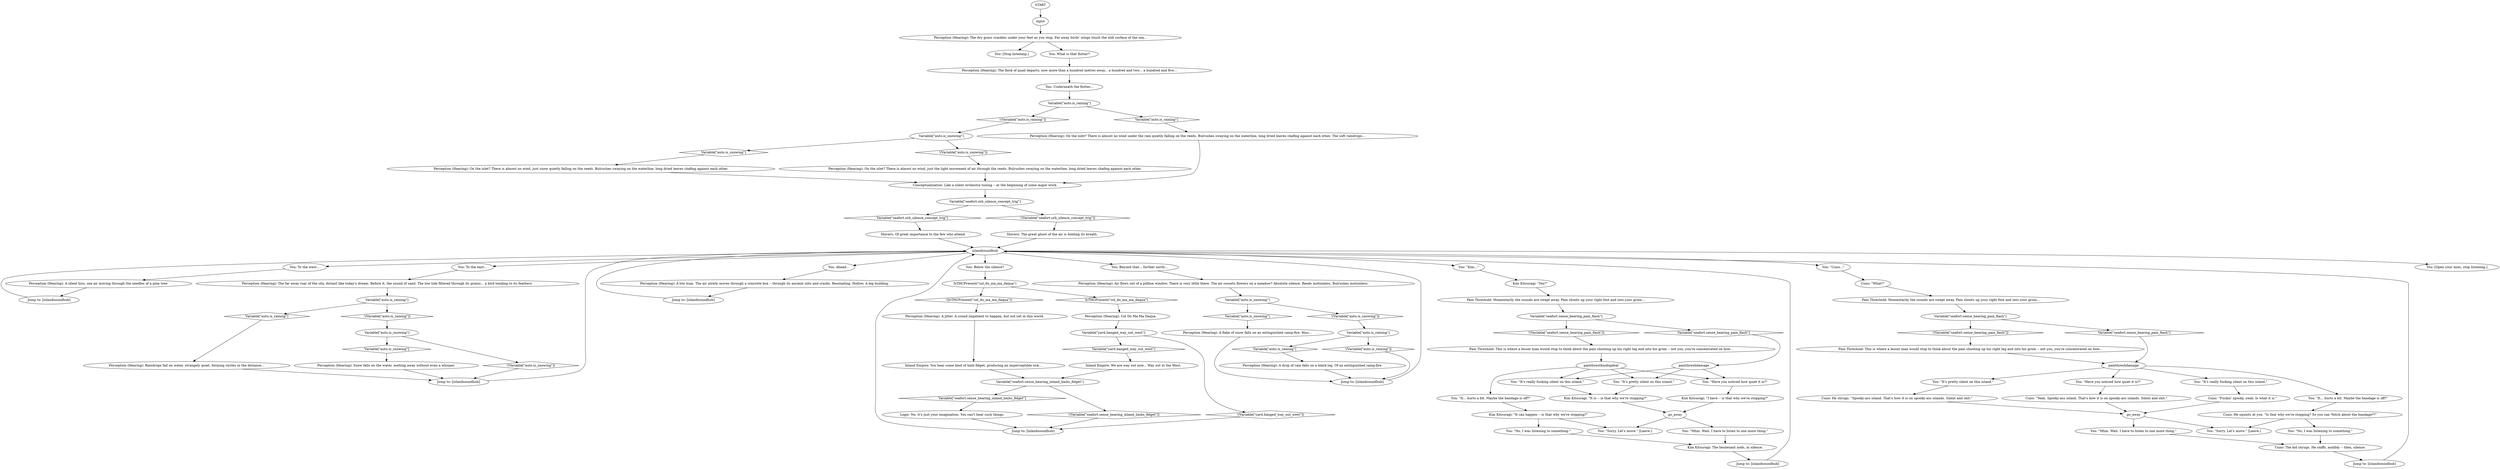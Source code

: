 # SEAFORT ORB / quiet on the island
# (afterthought on silence and sounds)
# ==================================================
digraph G {
	  0 [label="START"];
	  1 [label="input"];
	  2 [label="Shivers: Of great importance to the few who attend."];
	  3 [label="You: To the east..."];
	  4 [label="Jump to: [islandsoundhub]"];
	  5 [label="Cuno: \"What?\""];
	  6 [label="Perception (Hearing): On the islet? There is almost no wind, just snow quietly falling on the reeds. Bulrushes swaying on the waterline, long dried leaves chafing against each other."];
	  7 [label="Variable[\"seafort.orb_silence_concept_trig\"]"];
	  8 [label="Variable[\"seafort.orb_silence_concept_trig\"]", shape=diamond];
	  9 [label="!(Variable[\"seafort.orb_silence_concept_trig\"])", shape=diamond];
	  10 [label="You: Ahead..."];
	  11 [label="Perception (Hearing): Air flows out of a pillbox window. There is very little there. The air cossets flowers on a meadow? Absolute silence. Reeds motionless. Bulrushes motionless."];
	  12 [label="You: \"Have you noticed how quiet it is?\""];
	  13 [label="Perception (Hearing): On the islet? There is almost no wind under the rain quietly falling on the reeds. Bulrushes swaying on the waterline, long dried leaves chafing against each other. The soft raindrops..."];
	  14 [label="Shivers: The great ghost of the air is holding its breath."];
	  15 [label="islandsoundhub"];
	  16 [label="You: Below the silence?"];
	  17 [label="Variable[\"seafort.sense_hearing_pain_flash\"]"];
	  18 [label="Variable[\"seafort.sense_hearing_pain_flash\"]", shape=diamond];
	  19 [label="!(Variable[\"seafort.sense_hearing_pain_flash\"])", shape=diamond];
	  20 [label="You: \"It... hurts a bit. Maybe the bandage is off?\""];
	  21 [label="Conceptualization: Like a silent orchestra tuning -- at the beginning of some major work."];
	  22 [label="You: \"It's really fucking silent on this island.\""];
	  23 [label="Kim Kitsuragi: \"It can happen -- is that why we're stopping?\""];
	  24 [label="Pain Threshold: Momentarily the sounds are swept away. Pain shoots up your right foot and into your groin..."];
	  25 [label="Variable[\"seafort.sense_hearing_pain_flash\"]"];
	  26 [label="Variable[\"seafort.sense_hearing_pain_flash\"]", shape=diamond];
	  27 [label="!(Variable[\"seafort.sense_hearing_pain_flash\"])", shape=diamond];
	  28 [label="Variable[\"auto.is_snowing\"]"];
	  29 [label="Variable[\"auto.is_snowing\"]", shape=diamond];
	  30 [label="!(Variable[\"auto.is_snowing\"])", shape=diamond];
	  31 [label="Perception (Hearing): On the islet? There is almost no wind, just the light movement of air through the reeds. Bulrushes swaying on the waterline, long dried leaves chafing against each other."];
	  32 [label="Jump to: [islandsoundhub]"];
	  33 [label="Kim Kitsuragi: \"It is -- is that why we're stopping?\""];
	  34 [label="Perception (Hearing): The far away roar of the city, distant like today's dream. Before it, the sound of sand. The low tide filtered through its grains... a bird tending to its feathers."];
	  35 [label="You: Beyond that... further north..."];
	  36 [label="Pain Threshold: This is where a lesser man would stop to think about the pain shooting up his right leg and into his groin -- not you, you're concentrated on how..."];
	  37 [label="Perception (Hearing): A drop of rain falls on a black log. Of an extinguished camp-fire."];
	  38 [label="IsTHCPresent(\"col_do_ma_ma_daqua\")"];
	  39 [label="IsTHCPresent(\"col_do_ma_ma_daqua\")", shape=diamond];
	  40 [label="!(IsTHCPresent(\"col_do_ma_ma_daqua\"))", shape=diamond];
	  41 [label="painthreshdamage"];
	  42 [label="painthreshdamage"];
	  43 [label="Cuno: He squints at you. \"Is that why we're stopping? So you can *bitch about the bandage*?\""];
	  44 [label="You: \"No, I was listening to something.\""];
	  45 [label="Perception (Hearing): The dry grass crackles under your feet as you stop. Far away birds' wings touch the still surface of the sea..."];
	  46 [label="You: \"Kim...\""];
	  47 [label="Variable[\"seafort.sense_hearing_inland_limbs_fidget\"]"];
	  48 [label="Variable[\"seafort.sense_hearing_inland_limbs_fidget\"]", shape=diamond];
	  49 [label="!(Variable[\"seafort.sense_hearing_inland_limbs_fidget\"])", shape=diamond];
	  50 [label="Pain Threshold: This is where a lesser man would stop to think about the pain shooting up his right leg and into his groin -- not you, you're concentrated on how..."];
	  51 [label="You: \"It's pretty silent on this island.\""];
	  52 [label="You: [Stop listening.]"];
	  53 [label="You: Underneath the flutter..."];
	  54 [label="You: To the west..."];
	  55 [label="Perception (Hearing): A jitter. A sound impatient to happen, but not yet in this world."];
	  56 [label="go_away"];
	  57 [label="painthresthnobigdeal"];
	  58 [label="Variable[\"auto.is_raining\"]"];
	  59 [label="Variable[\"auto.is_raining\"]", shape=diamond];
	  60 [label="!(Variable[\"auto.is_raining\"])", shape=diamond];
	  61 [label="Perception (Hearing): A silent hiss, sea air moving through the needles of a pine tree."];
	  62 [label="Perception (Hearing): Raindrops fall on water, strangely quiet, forming circles in the distance..."];
	  63 [label="Perception (Hearing): Snow falls on the water, melting away without even a whisper."];
	  64 [label="Variable[\"auto.is_raining\"]"];
	  65 [label="Variable[\"auto.is_raining\"]", shape=diamond];
	  66 [label="!(Variable[\"auto.is_raining\"])", shape=diamond];
	  67 [label="Kim Kitsuragi: \"Yes?\""];
	  69 [label="Perception (Hearing): The flock of quail departs; now more than a hundred metres away... a hundred and two... a hundred and five..."];
	  70 [label="Variable[\"auto.is_snowing\"]"];
	  71 [label="Variable[\"auto.is_snowing\"]", shape=diamond];
	  72 [label="!(Variable[\"auto.is_snowing\"])", shape=diamond];
	  73 [label="Jump to: [islandsoundhub]"];
	  74 [label="Logic: No, it's just your imagination. You can't hear such things."];
	  75 [label="You: \"It's really fucking silent on this island.\""];
	  76 [label="You: \"Mhm. Wait. I have to listen to one more thing.\""];
	  77 [label="Variable[\"yard.hanged_way_out_west\"]"];
	  78 [label="Variable[\"yard.hanged_way_out_west\"]", shape=diamond];
	  79 [label="!(Variable[\"yard.hanged_way_out_west\"])", shape=diamond];
	  80 [label="You: \"It's pretty silent on this island.\""];
	  81 [label="Cuno: \"Yeah. Spooky-ass island. That's how it is on spooky-ass islands. Silent and shit.\""];
	  82 [label="Cuno: The kid shrugs. He sniffs, audibly -- then, silence."];
	  83 [label="Inland Empire: You hear some kind of limb fidget, producing an imperceptible tick..."];
	  84 [label="Inland Empire: We are way out now... Way out in the West."];
	  85 [label="You: \"Sorry. Let's move.\" [Leave.]"];
	  86 [label="You: \"It... hurts a bit. Maybe the bandage is off?\""];
	  87 [label="go_away"];
	  88 [label="Perception (Hearing): A flake of snow falls on an extinguished camp-fire. Hiss..."];
	  89 [label="You: \"Mhm. Wait. I have to listen to one more thing.\""];
	  90 [label="Pain Threshold: Momentarily the sounds are swept away. Pain shoots up your right foot and into your groin..."];
	  91 [label="Variable[\"auto.is_raining\"]"];
	  92 [label="Variable[\"auto.is_raining\"]", shape=diamond];
	  93 [label="!(Variable[\"auto.is_raining\"])", shape=diamond];
	  94 [label="Jump to: [islandsoundhub]"];
	  95 [label="Jump to: [islandsoundhub]"];
	  96 [label="Jump to: [islandsoundhub]"];
	  97 [label="Perception (Hearing): Col Do Ma Ma Daqua."];
	  98 [label="Cuno: \"Fuckin' spooky, yeah. Is what it is.\""];
	  99 [label="Perception (Hearing): A low hum. The air slowly moves through a concrete box -- through its ancient slits and cracks. Resonating. Hollow. A big building."];
	  100 [label="Kim Kitsuragi: The lieutenant nods, in silence."];
	  101 [label="You: \"Cuno...\""];
	  102 [label="You: \"Have you noticed how quiet it is?\""];
	  103 [label="You: \"Sorry. Let's move.\" [Leave.]"];
	  104 [label="You: [Open your eyes, stop listening.]"];
	  105 [label="You: \"No, I was listening to something.\""];
	  106 [label="Kim Kitsuragi: \"I have -- is that why we're stopping?\""];
	  107 [label="Cuno: He shrugs. \"Spooky-ass island. That's how it is on spooky-ass islands. Silent and shit.\""];
	  108 [label="You: What is that flutter?"];
	  109 [label="Variable[\"auto.is_snowing\"]"];
	  110 [label="Variable[\"auto.is_snowing\"]", shape=diamond];
	  111 [label="!(Variable[\"auto.is_snowing\"])", shape=diamond];
	  112 [label="Jump to: [islandsoundhub]"];
	  0 -> 1
	  1 -> 45
	  2 -> 15
	  3 -> 34
	  4 -> 15
	  5 -> 90
	  6 -> 21
	  7 -> 8
	  7 -> 9
	  8 -> 2
	  9 -> 14
	  10 -> 99
	  11 -> 109
	  12 -> 106
	  13 -> 21
	  14 -> 15
	  15 -> 35
	  15 -> 3
	  15 -> 101
	  15 -> 104
	  15 -> 10
	  15 -> 46
	  15 -> 16
	  15 -> 54
	  16 -> 38
	  17 -> 18
	  17 -> 19
	  18 -> 41
	  19 -> 36
	  20 -> 43
	  21 -> 7
	  22 -> 33
	  23 -> 105
	  23 -> 85
	  24 -> 17
	  25 -> 26
	  25 -> 27
	  26 -> 42
	  27 -> 50
	  28 -> 29
	  28 -> 30
	  29 -> 6
	  30 -> 31
	  31 -> 21
	  32 -> 15
	  33 -> 56
	  34 -> 91
	  35 -> 11
	  36 -> 57
	  37 -> 94
	  38 -> 40
	  38 -> 39
	  39 -> 97
	  40 -> 55
	  41 -> 80
	  41 -> 12
	  41 -> 22
	  42 -> 75
	  42 -> 51
	  42 -> 20
	  42 -> 102
	  43 -> 44
	  43 -> 103
	  44 -> 82
	  45 -> 108
	  45 -> 52
	  46 -> 67
	  47 -> 48
	  47 -> 49
	  48 -> 74
	  49 -> 95
	  50 -> 42
	  51 -> 107
	  53 -> 58
	  54 -> 61
	  55 -> 83
	  56 -> 89
	  56 -> 85
	  57 -> 80
	  57 -> 86
	  57 -> 12
	  57 -> 22
	  58 -> 59
	  58 -> 60
	  59 -> 13
	  60 -> 28
	  61 -> 4
	  62 -> 73
	  63 -> 73
	  64 -> 65
	  64 -> 66
	  65 -> 37
	  66 -> 94
	  67 -> 24
	  69 -> 53
	  70 -> 72
	  70 -> 71
	  71 -> 63
	  72 -> 73
	  73 -> 15
	  74 -> 95
	  75 -> 98
	  76 -> 82
	  77 -> 78
	  77 -> 79
	  78 -> 84
	  79 -> 95
	  80 -> 33
	  81 -> 87
	  82 -> 112
	  83 -> 47
	  84 -> 47
	  86 -> 23
	  87 -> 76
	  87 -> 103
	  88 -> 94
	  89 -> 100
	  90 -> 25
	  91 -> 92
	  91 -> 93
	  92 -> 62
	  93 -> 70
	  94 -> 15
	  95 -> 15
	  96 -> 15
	  97 -> 77
	  98 -> 87
	  99 -> 32
	  100 -> 96
	  101 -> 5
	  102 -> 81
	  105 -> 100
	  106 -> 56
	  107 -> 87
	  108 -> 69
	  109 -> 110
	  109 -> 111
	  110 -> 88
	  111 -> 64
	  112 -> 15
}

